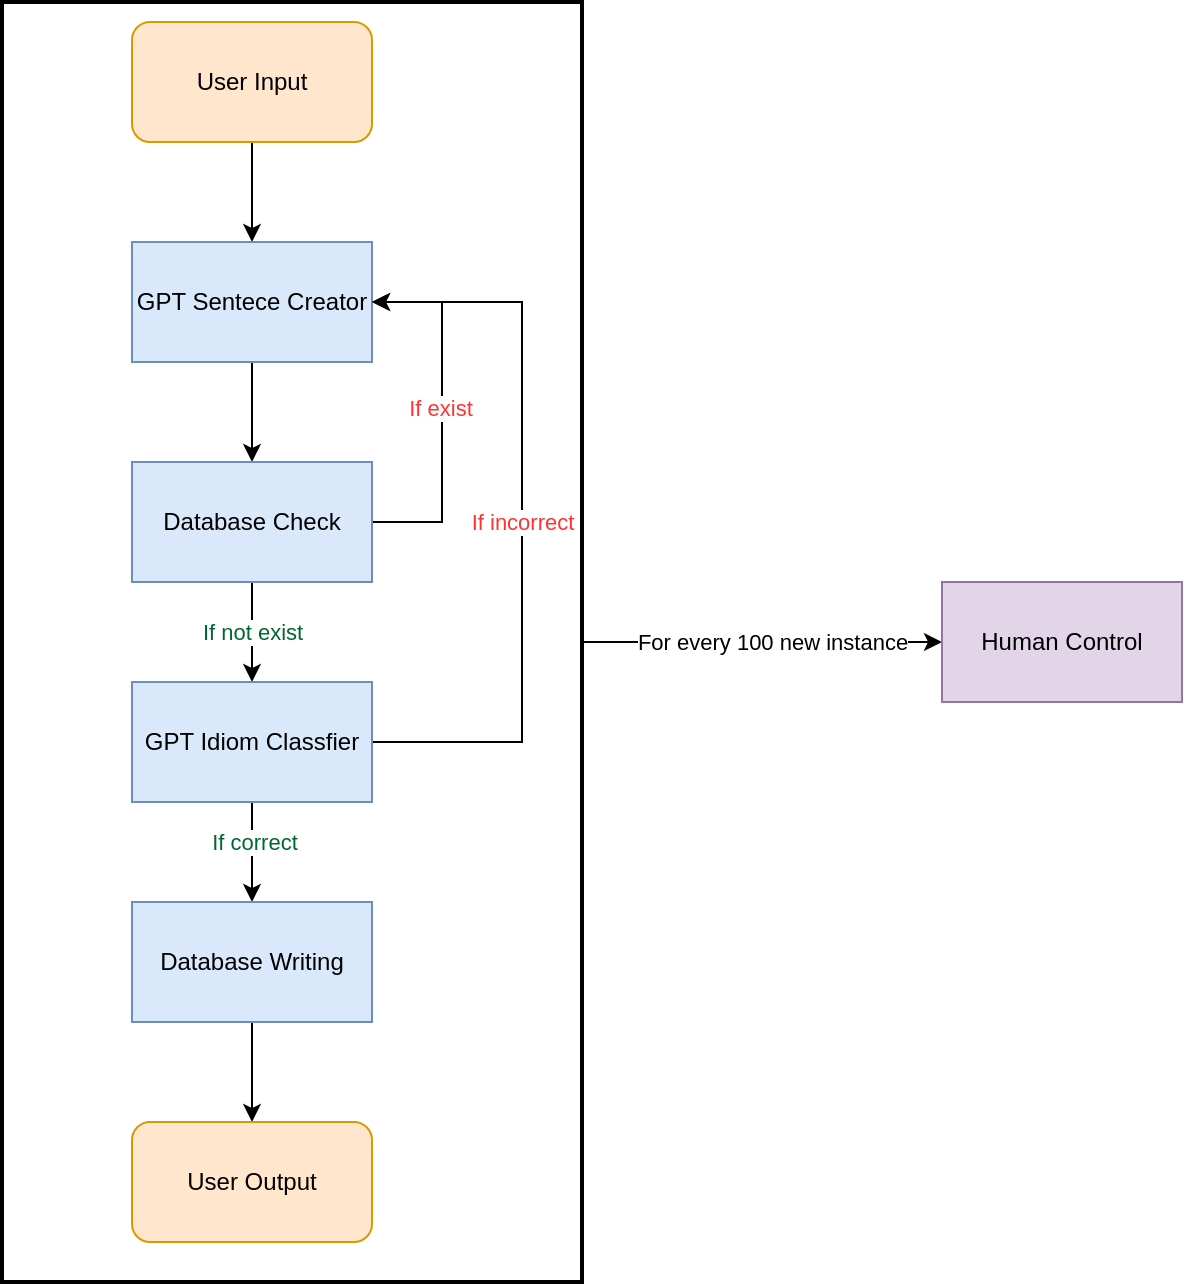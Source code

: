 <mxfile version="21.3.0" type="device">
  <diagram name="Page-1" id="bECe3Eg6-PeYgq75NxlP">
    <mxGraphModel dx="1020" dy="681" grid="1" gridSize="10" guides="1" tooltips="1" connect="1" arrows="1" fold="1" page="1" pageScale="1" pageWidth="850" pageHeight="1100" math="0" shadow="0">
      <root>
        <mxCell id="0" />
        <mxCell id="1" parent="0" />
        <mxCell id="XAhplBCr2Z9c6SAEFLta-8" value="" style="edgeStyle=orthogonalEdgeStyle;rounded=0;orthogonalLoop=1;jettySize=auto;html=1;" edge="1" parent="1" source="XAhplBCr2Z9c6SAEFLta-2" target="XAhplBCr2Z9c6SAEFLta-3">
          <mxGeometry relative="1" as="geometry" />
        </mxCell>
        <mxCell id="XAhplBCr2Z9c6SAEFLta-2" value="User Input" style="rounded=1;whiteSpace=wrap;html=1;fillColor=#ffe6cc;strokeColor=#d79b00;" vertex="1" parent="1">
          <mxGeometry x="235" y="30" width="120" height="60" as="geometry" />
        </mxCell>
        <mxCell id="XAhplBCr2Z9c6SAEFLta-9" value="" style="edgeStyle=orthogonalEdgeStyle;rounded=0;orthogonalLoop=1;jettySize=auto;html=1;" edge="1" parent="1" source="XAhplBCr2Z9c6SAEFLta-3" target="XAhplBCr2Z9c6SAEFLta-4">
          <mxGeometry relative="1" as="geometry" />
        </mxCell>
        <mxCell id="XAhplBCr2Z9c6SAEFLta-3" value="GPT Sentece Creator" style="rounded=0;whiteSpace=wrap;html=1;fillColor=#dae8fc;strokeColor=#6c8ebf;" vertex="1" parent="1">
          <mxGeometry x="235" y="140" width="120" height="60" as="geometry" />
        </mxCell>
        <mxCell id="XAhplBCr2Z9c6SAEFLta-10" value="&lt;font color=&quot;#006633&quot;&gt;If not exist&lt;/font&gt;" style="edgeStyle=orthogonalEdgeStyle;rounded=0;orthogonalLoop=1;jettySize=auto;html=1;" edge="1" parent="1" source="XAhplBCr2Z9c6SAEFLta-4" target="XAhplBCr2Z9c6SAEFLta-5">
          <mxGeometry relative="1" as="geometry">
            <mxPoint as="offset" />
          </mxGeometry>
        </mxCell>
        <mxCell id="XAhplBCr2Z9c6SAEFLta-16" style="edgeStyle=orthogonalEdgeStyle;rounded=0;orthogonalLoop=1;jettySize=auto;html=1;exitX=1;exitY=0.5;exitDx=0;exitDy=0;entryX=1;entryY=0.5;entryDx=0;entryDy=0;" edge="1" parent="1" source="XAhplBCr2Z9c6SAEFLta-4" target="XAhplBCr2Z9c6SAEFLta-3">
          <mxGeometry relative="1" as="geometry">
            <mxPoint x="380" y="45" as="targetPoint" />
            <Array as="points">
              <mxPoint x="390" y="280" />
              <mxPoint x="390" y="170" />
            </Array>
          </mxGeometry>
        </mxCell>
        <mxCell id="XAhplBCr2Z9c6SAEFLta-17" value="&lt;font color=&quot;#ff3333&quot;&gt;If exist&lt;/font&gt;" style="edgeLabel;html=1;align=center;verticalAlign=middle;resizable=0;points=[];" vertex="1" connectable="0" parent="XAhplBCr2Z9c6SAEFLta-16">
          <mxGeometry x="0.027" y="1" relative="1" as="geometry">
            <mxPoint as="offset" />
          </mxGeometry>
        </mxCell>
        <mxCell id="XAhplBCr2Z9c6SAEFLta-4" value="Database Check" style="rounded=0;whiteSpace=wrap;html=1;fillColor=#dae8fc;strokeColor=#6c8ebf;" vertex="1" parent="1">
          <mxGeometry x="235" y="250" width="120" height="60" as="geometry" />
        </mxCell>
        <mxCell id="XAhplBCr2Z9c6SAEFLta-11" value="" style="edgeStyle=orthogonalEdgeStyle;rounded=0;orthogonalLoop=1;jettySize=auto;html=1;" edge="1" parent="1" source="XAhplBCr2Z9c6SAEFLta-5" target="XAhplBCr2Z9c6SAEFLta-6">
          <mxGeometry relative="1" as="geometry" />
        </mxCell>
        <mxCell id="XAhplBCr2Z9c6SAEFLta-15" value="&lt;font color=&quot;#006633&quot;&gt;If correct&lt;/font&gt;" style="edgeLabel;html=1;align=center;verticalAlign=middle;resizable=0;points=[];" vertex="1" connectable="0" parent="XAhplBCr2Z9c6SAEFLta-11">
          <mxGeometry x="-0.207" y="1" relative="1" as="geometry">
            <mxPoint as="offset" />
          </mxGeometry>
        </mxCell>
        <mxCell id="XAhplBCr2Z9c6SAEFLta-18" value="&lt;font color=&quot;#ff3333&quot;&gt;If incorrect&lt;/font&gt;" style="edgeStyle=orthogonalEdgeStyle;rounded=0;orthogonalLoop=1;jettySize=auto;html=1;exitX=1;exitY=0.5;exitDx=0;exitDy=0;entryX=1;entryY=0.5;entryDx=0;entryDy=0;" edge="1" parent="1" source="XAhplBCr2Z9c6SAEFLta-5" target="XAhplBCr2Z9c6SAEFLta-3">
          <mxGeometry relative="1" as="geometry">
            <Array as="points">
              <mxPoint x="430" y="390" />
              <mxPoint x="430" y="170" />
            </Array>
          </mxGeometry>
        </mxCell>
        <mxCell id="XAhplBCr2Z9c6SAEFLta-5" value="GPT Idiom Classfier" style="rounded=0;whiteSpace=wrap;html=1;fillColor=#dae8fc;strokeColor=#6c8ebf;" vertex="1" parent="1">
          <mxGeometry x="235" y="360" width="120" height="60" as="geometry" />
        </mxCell>
        <mxCell id="XAhplBCr2Z9c6SAEFLta-12" value="" style="edgeStyle=orthogonalEdgeStyle;rounded=0;orthogonalLoop=1;jettySize=auto;html=1;" edge="1" parent="1" source="XAhplBCr2Z9c6SAEFLta-6" target="XAhplBCr2Z9c6SAEFLta-7">
          <mxGeometry relative="1" as="geometry" />
        </mxCell>
        <mxCell id="XAhplBCr2Z9c6SAEFLta-6" value="Database Writing" style="rounded=0;whiteSpace=wrap;html=1;fillColor=#dae8fc;strokeColor=#6c8ebf;" vertex="1" parent="1">
          <mxGeometry x="235" y="470" width="120" height="60" as="geometry" />
        </mxCell>
        <mxCell id="XAhplBCr2Z9c6SAEFLta-7" value="User Output" style="rounded=1;whiteSpace=wrap;html=1;fillColor=#ffe6cc;strokeColor=#d79b00;" vertex="1" parent="1">
          <mxGeometry x="235" y="580" width="120" height="60" as="geometry" />
        </mxCell>
        <mxCell id="XAhplBCr2Z9c6SAEFLta-27" value="" style="edgeStyle=orthogonalEdgeStyle;rounded=0;orthogonalLoop=1;jettySize=auto;html=1;entryX=0;entryY=0.5;entryDx=0;entryDy=0;" edge="1" parent="1" source="XAhplBCr2Z9c6SAEFLta-23" target="XAhplBCr2Z9c6SAEFLta-25">
          <mxGeometry relative="1" as="geometry">
            <mxPoint x="625" y="340.0" as="targetPoint" />
          </mxGeometry>
        </mxCell>
        <mxCell id="XAhplBCr2Z9c6SAEFLta-29" value="For every 100 new instance" style="edgeLabel;html=1;align=center;verticalAlign=middle;resizable=0;points=[];" vertex="1" connectable="0" parent="XAhplBCr2Z9c6SAEFLta-27">
          <mxGeometry x="0.053" relative="1" as="geometry">
            <mxPoint as="offset" />
          </mxGeometry>
        </mxCell>
        <mxCell id="XAhplBCr2Z9c6SAEFLta-23" value="" style="rounded=0;whiteSpace=wrap;html=1;strokeWidth=2;gradientColor=none;fillColor=none;" vertex="1" parent="1">
          <mxGeometry x="170" y="20" width="290" height="640" as="geometry" />
        </mxCell>
        <mxCell id="XAhplBCr2Z9c6SAEFLta-25" value="Human Control" style="rounded=0;whiteSpace=wrap;html=1;fillColor=#e1d5e7;strokeColor=#9673a6;" vertex="1" parent="1">
          <mxGeometry x="640" y="310" width="120" height="60" as="geometry" />
        </mxCell>
      </root>
    </mxGraphModel>
  </diagram>
</mxfile>
